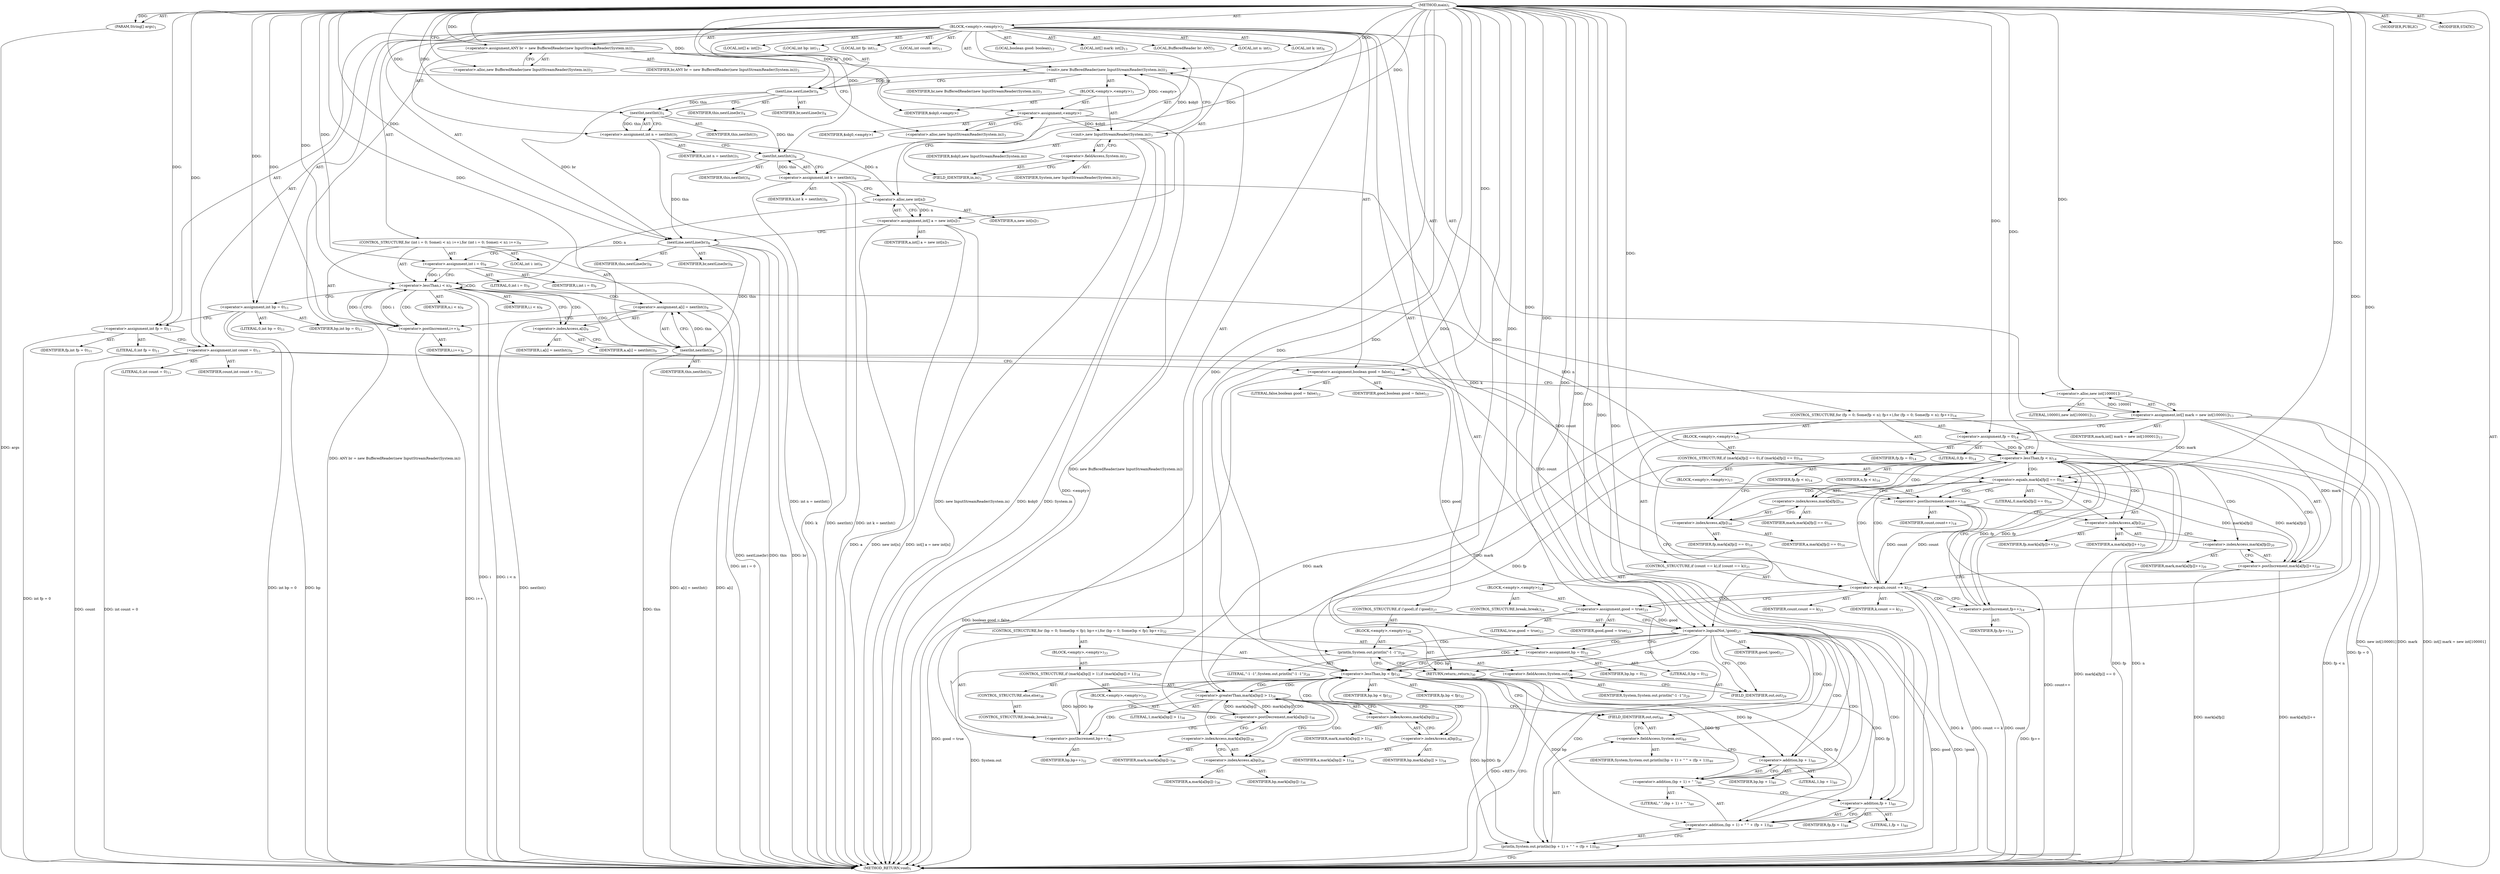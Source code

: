 digraph "main" {  
"19" [label = <(METHOD,main)<SUB>1</SUB>> ]
"20" [label = <(PARAM,String[] args)<SUB>1</SUB>> ]
"21" [label = <(BLOCK,&lt;empty&gt;,&lt;empty&gt;)<SUB>2</SUB>> ]
"4" [label = <(LOCAL,BufferedReader br: ANY)<SUB>3</SUB>> ]
"22" [label = <(&lt;operator&gt;.assignment,ANY br = new BufferedReader(new InputStreamReader(System.in)))<SUB>3</SUB>> ]
"23" [label = <(IDENTIFIER,br,ANY br = new BufferedReader(new InputStreamReader(System.in)))<SUB>3</SUB>> ]
"24" [label = <(&lt;operator&gt;.alloc,new BufferedReader(new InputStreamReader(System.in)))<SUB>3</SUB>> ]
"25" [label = <(&lt;init&gt;,new BufferedReader(new InputStreamReader(System.in)))<SUB>3</SUB>> ]
"3" [label = <(IDENTIFIER,br,new BufferedReader(new InputStreamReader(System.in)))<SUB>3</SUB>> ]
"26" [label = <(BLOCK,&lt;empty&gt;,&lt;empty&gt;)<SUB>3</SUB>> ]
"27" [label = <(&lt;operator&gt;.assignment,&lt;empty&gt;)> ]
"28" [label = <(IDENTIFIER,$obj0,&lt;empty&gt;)> ]
"29" [label = <(&lt;operator&gt;.alloc,new InputStreamReader(System.in))<SUB>3</SUB>> ]
"30" [label = <(&lt;init&gt;,new InputStreamReader(System.in))<SUB>3</SUB>> ]
"31" [label = <(IDENTIFIER,$obj0,new InputStreamReader(System.in))> ]
"32" [label = <(&lt;operator&gt;.fieldAccess,System.in)<SUB>3</SUB>> ]
"33" [label = <(IDENTIFIER,System,new InputStreamReader(System.in))<SUB>3</SUB>> ]
"34" [label = <(FIELD_IDENTIFIER,in,in)<SUB>3</SUB>> ]
"35" [label = <(IDENTIFIER,$obj0,&lt;empty&gt;)> ]
"36" [label = <(nextLine,nextLine(br))<SUB>4</SUB>> ]
"37" [label = <(IDENTIFIER,this,nextLine(br))<SUB>4</SUB>> ]
"38" [label = <(IDENTIFIER,br,nextLine(br))<SUB>4</SUB>> ]
"39" [label = <(LOCAL,int n: int)<SUB>5</SUB>> ]
"40" [label = <(&lt;operator&gt;.assignment,int n = nextInt())<SUB>5</SUB>> ]
"41" [label = <(IDENTIFIER,n,int n = nextInt())<SUB>5</SUB>> ]
"42" [label = <(nextInt,nextInt())<SUB>5</SUB>> ]
"43" [label = <(IDENTIFIER,this,nextInt())<SUB>5</SUB>> ]
"44" [label = <(LOCAL,int k: int)<SUB>6</SUB>> ]
"45" [label = <(&lt;operator&gt;.assignment,int k = nextInt())<SUB>6</SUB>> ]
"46" [label = <(IDENTIFIER,k,int k = nextInt())<SUB>6</SUB>> ]
"47" [label = <(nextInt,nextInt())<SUB>6</SUB>> ]
"48" [label = <(IDENTIFIER,this,nextInt())<SUB>6</SUB>> ]
"49" [label = <(LOCAL,int[] a: int[])<SUB>7</SUB>> ]
"50" [label = <(&lt;operator&gt;.assignment,int[] a = new int[n])<SUB>7</SUB>> ]
"51" [label = <(IDENTIFIER,a,int[] a = new int[n])<SUB>7</SUB>> ]
"52" [label = <(&lt;operator&gt;.alloc,new int[n])> ]
"53" [label = <(IDENTIFIER,n,new int[n])<SUB>7</SUB>> ]
"54" [label = <(nextLine,nextLine(br))<SUB>8</SUB>> ]
"55" [label = <(IDENTIFIER,this,nextLine(br))<SUB>8</SUB>> ]
"56" [label = <(IDENTIFIER,br,nextLine(br))<SUB>8</SUB>> ]
"57" [label = <(CONTROL_STRUCTURE,for (int i = 0; Some(i &lt; n); i++),for (int i = 0; Some(i &lt; n); i++))<SUB>9</SUB>> ]
"58" [label = <(LOCAL,int i: int)<SUB>9</SUB>> ]
"59" [label = <(&lt;operator&gt;.assignment,int i = 0)<SUB>9</SUB>> ]
"60" [label = <(IDENTIFIER,i,int i = 0)<SUB>9</SUB>> ]
"61" [label = <(LITERAL,0,int i = 0)<SUB>9</SUB>> ]
"62" [label = <(&lt;operator&gt;.lessThan,i &lt; n)<SUB>9</SUB>> ]
"63" [label = <(IDENTIFIER,i,i &lt; n)<SUB>9</SUB>> ]
"64" [label = <(IDENTIFIER,n,i &lt; n)<SUB>9</SUB>> ]
"65" [label = <(&lt;operator&gt;.postIncrement,i++)<SUB>9</SUB>> ]
"66" [label = <(IDENTIFIER,i,i++)<SUB>9</SUB>> ]
"67" [label = <(&lt;operator&gt;.assignment,a[i] = nextInt())<SUB>9</SUB>> ]
"68" [label = <(&lt;operator&gt;.indexAccess,a[i])<SUB>9</SUB>> ]
"69" [label = <(IDENTIFIER,a,a[i] = nextInt())<SUB>9</SUB>> ]
"70" [label = <(IDENTIFIER,i,a[i] = nextInt())<SUB>9</SUB>> ]
"71" [label = <(nextInt,nextInt())<SUB>9</SUB>> ]
"72" [label = <(IDENTIFIER,this,nextInt())<SUB>9</SUB>> ]
"73" [label = <(LOCAL,int bp: int)<SUB>11</SUB>> ]
"74" [label = <(LOCAL,int fp: int)<SUB>11</SUB>> ]
"75" [label = <(LOCAL,int count: int)<SUB>11</SUB>> ]
"76" [label = <(&lt;operator&gt;.assignment,int bp = 0)<SUB>11</SUB>> ]
"77" [label = <(IDENTIFIER,bp,int bp = 0)<SUB>11</SUB>> ]
"78" [label = <(LITERAL,0,int bp = 0)<SUB>11</SUB>> ]
"79" [label = <(&lt;operator&gt;.assignment,int fp = 0)<SUB>11</SUB>> ]
"80" [label = <(IDENTIFIER,fp,int fp = 0)<SUB>11</SUB>> ]
"81" [label = <(LITERAL,0,int fp = 0)<SUB>11</SUB>> ]
"82" [label = <(&lt;operator&gt;.assignment,int count = 0)<SUB>11</SUB>> ]
"83" [label = <(IDENTIFIER,count,int count = 0)<SUB>11</SUB>> ]
"84" [label = <(LITERAL,0,int count = 0)<SUB>11</SUB>> ]
"85" [label = <(LOCAL,boolean good: boolean)<SUB>12</SUB>> ]
"86" [label = <(&lt;operator&gt;.assignment,boolean good = false)<SUB>12</SUB>> ]
"87" [label = <(IDENTIFIER,good,boolean good = false)<SUB>12</SUB>> ]
"88" [label = <(LITERAL,false,boolean good = false)<SUB>12</SUB>> ]
"89" [label = <(LOCAL,int[] mark: int[])<SUB>13</SUB>> ]
"90" [label = <(&lt;operator&gt;.assignment,int[] mark = new int[100001])<SUB>13</SUB>> ]
"91" [label = <(IDENTIFIER,mark,int[] mark = new int[100001])<SUB>13</SUB>> ]
"92" [label = <(&lt;operator&gt;.alloc,new int[100001])> ]
"93" [label = <(LITERAL,100001,new int[100001])<SUB>13</SUB>> ]
"94" [label = <(CONTROL_STRUCTURE,for (fp = 0; Some(fp &lt; n); fp++),for (fp = 0; Some(fp &lt; n); fp++))<SUB>14</SUB>> ]
"95" [label = <(&lt;operator&gt;.assignment,fp = 0)<SUB>14</SUB>> ]
"96" [label = <(IDENTIFIER,fp,fp = 0)<SUB>14</SUB>> ]
"97" [label = <(LITERAL,0,fp = 0)<SUB>14</SUB>> ]
"98" [label = <(&lt;operator&gt;.lessThan,fp &lt; n)<SUB>14</SUB>> ]
"99" [label = <(IDENTIFIER,fp,fp &lt; n)<SUB>14</SUB>> ]
"100" [label = <(IDENTIFIER,n,fp &lt; n)<SUB>14</SUB>> ]
"101" [label = <(&lt;operator&gt;.postIncrement,fp++)<SUB>14</SUB>> ]
"102" [label = <(IDENTIFIER,fp,fp++)<SUB>14</SUB>> ]
"103" [label = <(BLOCK,&lt;empty&gt;,&lt;empty&gt;)<SUB>15</SUB>> ]
"104" [label = <(CONTROL_STRUCTURE,if (mark[a[fp]] == 0),if (mark[a[fp]] == 0))<SUB>16</SUB>> ]
"105" [label = <(&lt;operator&gt;.equals,mark[a[fp]] == 0)<SUB>16</SUB>> ]
"106" [label = <(&lt;operator&gt;.indexAccess,mark[a[fp]])<SUB>16</SUB>> ]
"107" [label = <(IDENTIFIER,mark,mark[a[fp]] == 0)<SUB>16</SUB>> ]
"108" [label = <(&lt;operator&gt;.indexAccess,a[fp])<SUB>16</SUB>> ]
"109" [label = <(IDENTIFIER,a,mark[a[fp]] == 0)<SUB>16</SUB>> ]
"110" [label = <(IDENTIFIER,fp,mark[a[fp]] == 0)<SUB>16</SUB>> ]
"111" [label = <(LITERAL,0,mark[a[fp]] == 0)<SUB>16</SUB>> ]
"112" [label = <(BLOCK,&lt;empty&gt;,&lt;empty&gt;)<SUB>17</SUB>> ]
"113" [label = <(&lt;operator&gt;.postIncrement,count++)<SUB>18</SUB>> ]
"114" [label = <(IDENTIFIER,count,count++)<SUB>18</SUB>> ]
"115" [label = <(&lt;operator&gt;.postIncrement,mark[a[fp]]++)<SUB>20</SUB>> ]
"116" [label = <(&lt;operator&gt;.indexAccess,mark[a[fp]])<SUB>20</SUB>> ]
"117" [label = <(IDENTIFIER,mark,mark[a[fp]]++)<SUB>20</SUB>> ]
"118" [label = <(&lt;operator&gt;.indexAccess,a[fp])<SUB>20</SUB>> ]
"119" [label = <(IDENTIFIER,a,mark[a[fp]]++)<SUB>20</SUB>> ]
"120" [label = <(IDENTIFIER,fp,mark[a[fp]]++)<SUB>20</SUB>> ]
"121" [label = <(CONTROL_STRUCTURE,if (count == k),if (count == k))<SUB>21</SUB>> ]
"122" [label = <(&lt;operator&gt;.equals,count == k)<SUB>21</SUB>> ]
"123" [label = <(IDENTIFIER,count,count == k)<SUB>21</SUB>> ]
"124" [label = <(IDENTIFIER,k,count == k)<SUB>21</SUB>> ]
"125" [label = <(BLOCK,&lt;empty&gt;,&lt;empty&gt;)<SUB>22</SUB>> ]
"126" [label = <(&lt;operator&gt;.assignment,good = true)<SUB>23</SUB>> ]
"127" [label = <(IDENTIFIER,good,good = true)<SUB>23</SUB>> ]
"128" [label = <(LITERAL,true,good = true)<SUB>23</SUB>> ]
"129" [label = <(CONTROL_STRUCTURE,break;,break;)<SUB>24</SUB>> ]
"130" [label = <(CONTROL_STRUCTURE,if (!good),if (!good))<SUB>27</SUB>> ]
"131" [label = <(&lt;operator&gt;.logicalNot,!good)<SUB>27</SUB>> ]
"132" [label = <(IDENTIFIER,good,!good)<SUB>27</SUB>> ]
"133" [label = <(BLOCK,&lt;empty&gt;,&lt;empty&gt;)<SUB>28</SUB>> ]
"134" [label = <(println,System.out.println(&quot;-1 -1&quot;))<SUB>29</SUB>> ]
"135" [label = <(&lt;operator&gt;.fieldAccess,System.out)<SUB>29</SUB>> ]
"136" [label = <(IDENTIFIER,System,System.out.println(&quot;-1 -1&quot;))<SUB>29</SUB>> ]
"137" [label = <(FIELD_IDENTIFIER,out,out)<SUB>29</SUB>> ]
"138" [label = <(LITERAL,&quot;-1 -1&quot;,System.out.println(&quot;-1 -1&quot;))<SUB>29</SUB>> ]
"139" [label = <(RETURN,return;,return;)<SUB>30</SUB>> ]
"140" [label = <(CONTROL_STRUCTURE,for (bp = 0; Some(bp &lt; fp); bp++),for (bp = 0; Some(bp &lt; fp); bp++))<SUB>32</SUB>> ]
"141" [label = <(&lt;operator&gt;.assignment,bp = 0)<SUB>32</SUB>> ]
"142" [label = <(IDENTIFIER,bp,bp = 0)<SUB>32</SUB>> ]
"143" [label = <(LITERAL,0,bp = 0)<SUB>32</SUB>> ]
"144" [label = <(&lt;operator&gt;.lessThan,bp &lt; fp)<SUB>32</SUB>> ]
"145" [label = <(IDENTIFIER,bp,bp &lt; fp)<SUB>32</SUB>> ]
"146" [label = <(IDENTIFIER,fp,bp &lt; fp)<SUB>32</SUB>> ]
"147" [label = <(&lt;operator&gt;.postIncrement,bp++)<SUB>32</SUB>> ]
"148" [label = <(IDENTIFIER,bp,bp++)<SUB>32</SUB>> ]
"149" [label = <(BLOCK,&lt;empty&gt;,&lt;empty&gt;)<SUB>33</SUB>> ]
"150" [label = <(CONTROL_STRUCTURE,if (mark[a[bp]] &gt; 1),if (mark[a[bp]] &gt; 1))<SUB>34</SUB>> ]
"151" [label = <(&lt;operator&gt;.greaterThan,mark[a[bp]] &gt; 1)<SUB>34</SUB>> ]
"152" [label = <(&lt;operator&gt;.indexAccess,mark[a[bp]])<SUB>34</SUB>> ]
"153" [label = <(IDENTIFIER,mark,mark[a[bp]] &gt; 1)<SUB>34</SUB>> ]
"154" [label = <(&lt;operator&gt;.indexAccess,a[bp])<SUB>34</SUB>> ]
"155" [label = <(IDENTIFIER,a,mark[a[bp]] &gt; 1)<SUB>34</SUB>> ]
"156" [label = <(IDENTIFIER,bp,mark[a[bp]] &gt; 1)<SUB>34</SUB>> ]
"157" [label = <(LITERAL,1,mark[a[bp]] &gt; 1)<SUB>34</SUB>> ]
"158" [label = <(BLOCK,&lt;empty&gt;,&lt;empty&gt;)<SUB>35</SUB>> ]
"159" [label = <(&lt;operator&gt;.postDecrement,mark[a[bp]]--)<SUB>36</SUB>> ]
"160" [label = <(&lt;operator&gt;.indexAccess,mark[a[bp]])<SUB>36</SUB>> ]
"161" [label = <(IDENTIFIER,mark,mark[a[bp]]--)<SUB>36</SUB>> ]
"162" [label = <(&lt;operator&gt;.indexAccess,a[bp])<SUB>36</SUB>> ]
"163" [label = <(IDENTIFIER,a,mark[a[bp]]--)<SUB>36</SUB>> ]
"164" [label = <(IDENTIFIER,bp,mark[a[bp]]--)<SUB>36</SUB>> ]
"165" [label = <(CONTROL_STRUCTURE,else,else)<SUB>38</SUB>> ]
"166" [label = <(CONTROL_STRUCTURE,break;,break;)<SUB>38</SUB>> ]
"167" [label = <(println,System.out.println((bp + 1) + &quot; &quot; + (fp + 1)))<SUB>40</SUB>> ]
"168" [label = <(&lt;operator&gt;.fieldAccess,System.out)<SUB>40</SUB>> ]
"169" [label = <(IDENTIFIER,System,System.out.println((bp + 1) + &quot; &quot; + (fp + 1)))<SUB>40</SUB>> ]
"170" [label = <(FIELD_IDENTIFIER,out,out)<SUB>40</SUB>> ]
"171" [label = <(&lt;operator&gt;.addition,(bp + 1) + &quot; &quot; + (fp + 1))<SUB>40</SUB>> ]
"172" [label = <(&lt;operator&gt;.addition,(bp + 1) + &quot; &quot;)<SUB>40</SUB>> ]
"173" [label = <(&lt;operator&gt;.addition,bp + 1)<SUB>40</SUB>> ]
"174" [label = <(IDENTIFIER,bp,bp + 1)<SUB>40</SUB>> ]
"175" [label = <(LITERAL,1,bp + 1)<SUB>40</SUB>> ]
"176" [label = <(LITERAL,&quot; &quot;,(bp + 1) + &quot; &quot;)<SUB>40</SUB>> ]
"177" [label = <(&lt;operator&gt;.addition,fp + 1)<SUB>40</SUB>> ]
"178" [label = <(IDENTIFIER,fp,fp + 1)<SUB>40</SUB>> ]
"179" [label = <(LITERAL,1,fp + 1)<SUB>40</SUB>> ]
"180" [label = <(MODIFIER,PUBLIC)> ]
"181" [label = <(MODIFIER,STATIC)> ]
"182" [label = <(METHOD_RETURN,void)<SUB>1</SUB>> ]
  "19" -> "20"  [ label = "AST: "] 
  "19" -> "21"  [ label = "AST: "] 
  "19" -> "180"  [ label = "AST: "] 
  "19" -> "181"  [ label = "AST: "] 
  "19" -> "182"  [ label = "AST: "] 
  "21" -> "4"  [ label = "AST: "] 
  "21" -> "22"  [ label = "AST: "] 
  "21" -> "25"  [ label = "AST: "] 
  "21" -> "36"  [ label = "AST: "] 
  "21" -> "39"  [ label = "AST: "] 
  "21" -> "40"  [ label = "AST: "] 
  "21" -> "44"  [ label = "AST: "] 
  "21" -> "45"  [ label = "AST: "] 
  "21" -> "49"  [ label = "AST: "] 
  "21" -> "50"  [ label = "AST: "] 
  "21" -> "54"  [ label = "AST: "] 
  "21" -> "57"  [ label = "AST: "] 
  "21" -> "73"  [ label = "AST: "] 
  "21" -> "74"  [ label = "AST: "] 
  "21" -> "75"  [ label = "AST: "] 
  "21" -> "76"  [ label = "AST: "] 
  "21" -> "79"  [ label = "AST: "] 
  "21" -> "82"  [ label = "AST: "] 
  "21" -> "85"  [ label = "AST: "] 
  "21" -> "86"  [ label = "AST: "] 
  "21" -> "89"  [ label = "AST: "] 
  "21" -> "90"  [ label = "AST: "] 
  "21" -> "94"  [ label = "AST: "] 
  "21" -> "130"  [ label = "AST: "] 
  "21" -> "140"  [ label = "AST: "] 
  "21" -> "167"  [ label = "AST: "] 
  "22" -> "23"  [ label = "AST: "] 
  "22" -> "24"  [ label = "AST: "] 
  "25" -> "3"  [ label = "AST: "] 
  "25" -> "26"  [ label = "AST: "] 
  "26" -> "27"  [ label = "AST: "] 
  "26" -> "30"  [ label = "AST: "] 
  "26" -> "35"  [ label = "AST: "] 
  "27" -> "28"  [ label = "AST: "] 
  "27" -> "29"  [ label = "AST: "] 
  "30" -> "31"  [ label = "AST: "] 
  "30" -> "32"  [ label = "AST: "] 
  "32" -> "33"  [ label = "AST: "] 
  "32" -> "34"  [ label = "AST: "] 
  "36" -> "37"  [ label = "AST: "] 
  "36" -> "38"  [ label = "AST: "] 
  "40" -> "41"  [ label = "AST: "] 
  "40" -> "42"  [ label = "AST: "] 
  "42" -> "43"  [ label = "AST: "] 
  "45" -> "46"  [ label = "AST: "] 
  "45" -> "47"  [ label = "AST: "] 
  "47" -> "48"  [ label = "AST: "] 
  "50" -> "51"  [ label = "AST: "] 
  "50" -> "52"  [ label = "AST: "] 
  "52" -> "53"  [ label = "AST: "] 
  "54" -> "55"  [ label = "AST: "] 
  "54" -> "56"  [ label = "AST: "] 
  "57" -> "58"  [ label = "AST: "] 
  "57" -> "59"  [ label = "AST: "] 
  "57" -> "62"  [ label = "AST: "] 
  "57" -> "65"  [ label = "AST: "] 
  "57" -> "67"  [ label = "AST: "] 
  "59" -> "60"  [ label = "AST: "] 
  "59" -> "61"  [ label = "AST: "] 
  "62" -> "63"  [ label = "AST: "] 
  "62" -> "64"  [ label = "AST: "] 
  "65" -> "66"  [ label = "AST: "] 
  "67" -> "68"  [ label = "AST: "] 
  "67" -> "71"  [ label = "AST: "] 
  "68" -> "69"  [ label = "AST: "] 
  "68" -> "70"  [ label = "AST: "] 
  "71" -> "72"  [ label = "AST: "] 
  "76" -> "77"  [ label = "AST: "] 
  "76" -> "78"  [ label = "AST: "] 
  "79" -> "80"  [ label = "AST: "] 
  "79" -> "81"  [ label = "AST: "] 
  "82" -> "83"  [ label = "AST: "] 
  "82" -> "84"  [ label = "AST: "] 
  "86" -> "87"  [ label = "AST: "] 
  "86" -> "88"  [ label = "AST: "] 
  "90" -> "91"  [ label = "AST: "] 
  "90" -> "92"  [ label = "AST: "] 
  "92" -> "93"  [ label = "AST: "] 
  "94" -> "95"  [ label = "AST: "] 
  "94" -> "98"  [ label = "AST: "] 
  "94" -> "101"  [ label = "AST: "] 
  "94" -> "103"  [ label = "AST: "] 
  "95" -> "96"  [ label = "AST: "] 
  "95" -> "97"  [ label = "AST: "] 
  "98" -> "99"  [ label = "AST: "] 
  "98" -> "100"  [ label = "AST: "] 
  "101" -> "102"  [ label = "AST: "] 
  "103" -> "104"  [ label = "AST: "] 
  "103" -> "115"  [ label = "AST: "] 
  "103" -> "121"  [ label = "AST: "] 
  "104" -> "105"  [ label = "AST: "] 
  "104" -> "112"  [ label = "AST: "] 
  "105" -> "106"  [ label = "AST: "] 
  "105" -> "111"  [ label = "AST: "] 
  "106" -> "107"  [ label = "AST: "] 
  "106" -> "108"  [ label = "AST: "] 
  "108" -> "109"  [ label = "AST: "] 
  "108" -> "110"  [ label = "AST: "] 
  "112" -> "113"  [ label = "AST: "] 
  "113" -> "114"  [ label = "AST: "] 
  "115" -> "116"  [ label = "AST: "] 
  "116" -> "117"  [ label = "AST: "] 
  "116" -> "118"  [ label = "AST: "] 
  "118" -> "119"  [ label = "AST: "] 
  "118" -> "120"  [ label = "AST: "] 
  "121" -> "122"  [ label = "AST: "] 
  "121" -> "125"  [ label = "AST: "] 
  "122" -> "123"  [ label = "AST: "] 
  "122" -> "124"  [ label = "AST: "] 
  "125" -> "126"  [ label = "AST: "] 
  "125" -> "129"  [ label = "AST: "] 
  "126" -> "127"  [ label = "AST: "] 
  "126" -> "128"  [ label = "AST: "] 
  "130" -> "131"  [ label = "AST: "] 
  "130" -> "133"  [ label = "AST: "] 
  "131" -> "132"  [ label = "AST: "] 
  "133" -> "134"  [ label = "AST: "] 
  "133" -> "139"  [ label = "AST: "] 
  "134" -> "135"  [ label = "AST: "] 
  "134" -> "138"  [ label = "AST: "] 
  "135" -> "136"  [ label = "AST: "] 
  "135" -> "137"  [ label = "AST: "] 
  "140" -> "141"  [ label = "AST: "] 
  "140" -> "144"  [ label = "AST: "] 
  "140" -> "147"  [ label = "AST: "] 
  "140" -> "149"  [ label = "AST: "] 
  "141" -> "142"  [ label = "AST: "] 
  "141" -> "143"  [ label = "AST: "] 
  "144" -> "145"  [ label = "AST: "] 
  "144" -> "146"  [ label = "AST: "] 
  "147" -> "148"  [ label = "AST: "] 
  "149" -> "150"  [ label = "AST: "] 
  "150" -> "151"  [ label = "AST: "] 
  "150" -> "158"  [ label = "AST: "] 
  "150" -> "165"  [ label = "AST: "] 
  "151" -> "152"  [ label = "AST: "] 
  "151" -> "157"  [ label = "AST: "] 
  "152" -> "153"  [ label = "AST: "] 
  "152" -> "154"  [ label = "AST: "] 
  "154" -> "155"  [ label = "AST: "] 
  "154" -> "156"  [ label = "AST: "] 
  "158" -> "159"  [ label = "AST: "] 
  "159" -> "160"  [ label = "AST: "] 
  "160" -> "161"  [ label = "AST: "] 
  "160" -> "162"  [ label = "AST: "] 
  "162" -> "163"  [ label = "AST: "] 
  "162" -> "164"  [ label = "AST: "] 
  "165" -> "166"  [ label = "AST: "] 
  "167" -> "168"  [ label = "AST: "] 
  "167" -> "171"  [ label = "AST: "] 
  "168" -> "169"  [ label = "AST: "] 
  "168" -> "170"  [ label = "AST: "] 
  "171" -> "172"  [ label = "AST: "] 
  "171" -> "177"  [ label = "AST: "] 
  "172" -> "173"  [ label = "AST: "] 
  "172" -> "176"  [ label = "AST: "] 
  "173" -> "174"  [ label = "AST: "] 
  "173" -> "175"  [ label = "AST: "] 
  "177" -> "178"  [ label = "AST: "] 
  "177" -> "179"  [ label = "AST: "] 
  "22" -> "29"  [ label = "CFG: "] 
  "25" -> "36"  [ label = "CFG: "] 
  "36" -> "42"  [ label = "CFG: "] 
  "40" -> "47"  [ label = "CFG: "] 
  "45" -> "52"  [ label = "CFG: "] 
  "50" -> "54"  [ label = "CFG: "] 
  "54" -> "59"  [ label = "CFG: "] 
  "76" -> "79"  [ label = "CFG: "] 
  "79" -> "82"  [ label = "CFG: "] 
  "82" -> "86"  [ label = "CFG: "] 
  "86" -> "92"  [ label = "CFG: "] 
  "90" -> "95"  [ label = "CFG: "] 
  "167" -> "182"  [ label = "CFG: "] 
  "24" -> "22"  [ label = "CFG: "] 
  "42" -> "40"  [ label = "CFG: "] 
  "47" -> "45"  [ label = "CFG: "] 
  "52" -> "50"  [ label = "CFG: "] 
  "59" -> "62"  [ label = "CFG: "] 
  "62" -> "68"  [ label = "CFG: "] 
  "62" -> "76"  [ label = "CFG: "] 
  "65" -> "62"  [ label = "CFG: "] 
  "67" -> "65"  [ label = "CFG: "] 
  "92" -> "90"  [ label = "CFG: "] 
  "95" -> "98"  [ label = "CFG: "] 
  "98" -> "108"  [ label = "CFG: "] 
  "98" -> "131"  [ label = "CFG: "] 
  "101" -> "98"  [ label = "CFG: "] 
  "131" -> "137"  [ label = "CFG: "] 
  "131" -> "141"  [ label = "CFG: "] 
  "141" -> "144"  [ label = "CFG: "] 
  "144" -> "154"  [ label = "CFG: "] 
  "144" -> "170"  [ label = "CFG: "] 
  "147" -> "144"  [ label = "CFG: "] 
  "168" -> "173"  [ label = "CFG: "] 
  "171" -> "167"  [ label = "CFG: "] 
  "27" -> "34"  [ label = "CFG: "] 
  "30" -> "25"  [ label = "CFG: "] 
  "68" -> "71"  [ label = "CFG: "] 
  "71" -> "67"  [ label = "CFG: "] 
  "115" -> "122"  [ label = "CFG: "] 
  "134" -> "139"  [ label = "CFG: "] 
  "139" -> "182"  [ label = "CFG: "] 
  "170" -> "168"  [ label = "CFG: "] 
  "172" -> "177"  [ label = "CFG: "] 
  "177" -> "171"  [ label = "CFG: "] 
  "29" -> "27"  [ label = "CFG: "] 
  "32" -> "30"  [ label = "CFG: "] 
  "105" -> "113"  [ label = "CFG: "] 
  "105" -> "118"  [ label = "CFG: "] 
  "116" -> "115"  [ label = "CFG: "] 
  "122" -> "126"  [ label = "CFG: "] 
  "122" -> "101"  [ label = "CFG: "] 
  "135" -> "134"  [ label = "CFG: "] 
  "151" -> "162"  [ label = "CFG: "] 
  "151" -> "170"  [ label = "CFG: "] 
  "173" -> "172"  [ label = "CFG: "] 
  "34" -> "32"  [ label = "CFG: "] 
  "106" -> "105"  [ label = "CFG: "] 
  "113" -> "118"  [ label = "CFG: "] 
  "118" -> "116"  [ label = "CFG: "] 
  "126" -> "131"  [ label = "CFG: "] 
  "137" -> "135"  [ label = "CFG: "] 
  "152" -> "151"  [ label = "CFG: "] 
  "159" -> "147"  [ label = "CFG: "] 
  "108" -> "106"  [ label = "CFG: "] 
  "154" -> "152"  [ label = "CFG: "] 
  "160" -> "159"  [ label = "CFG: "] 
  "162" -> "160"  [ label = "CFG: "] 
  "19" -> "24"  [ label = "CFG: "] 
  "139" -> "182"  [ label = "DDG: &lt;RET&gt;"] 
  "20" -> "182"  [ label = "DDG: args"] 
  "22" -> "182"  [ label = "DDG: ANY br = new BufferedReader(new InputStreamReader(System.in))"] 
  "27" -> "182"  [ label = "DDG: &lt;empty&gt;"] 
  "30" -> "182"  [ label = "DDG: $obj0"] 
  "30" -> "182"  [ label = "DDG: System.in"] 
  "30" -> "182"  [ label = "DDG: new InputStreamReader(System.in)"] 
  "25" -> "182"  [ label = "DDG: new BufferedReader(new InputStreamReader(System.in))"] 
  "40" -> "182"  [ label = "DDG: int n = nextInt()"] 
  "45" -> "182"  [ label = "DDG: k"] 
  "45" -> "182"  [ label = "DDG: nextInt()"] 
  "45" -> "182"  [ label = "DDG: int k = nextInt()"] 
  "50" -> "182"  [ label = "DDG: a"] 
  "50" -> "182"  [ label = "DDG: new int[n]"] 
  "50" -> "182"  [ label = "DDG: int[] a = new int[n]"] 
  "54" -> "182"  [ label = "DDG: this"] 
  "54" -> "182"  [ label = "DDG: br"] 
  "54" -> "182"  [ label = "DDG: nextLine(br)"] 
  "59" -> "182"  [ label = "DDG: int i = 0"] 
  "62" -> "182"  [ label = "DDG: i"] 
  "62" -> "182"  [ label = "DDG: i &lt; n"] 
  "76" -> "182"  [ label = "DDG: bp"] 
  "76" -> "182"  [ label = "DDG: int bp = 0"] 
  "79" -> "182"  [ label = "DDG: int fp = 0"] 
  "82" -> "182"  [ label = "DDG: count"] 
  "82" -> "182"  [ label = "DDG: int count = 0"] 
  "86" -> "182"  [ label = "DDG: boolean good = false"] 
  "90" -> "182"  [ label = "DDG: mark"] 
  "90" -> "182"  [ label = "DDG: new int[100001]"] 
  "90" -> "182"  [ label = "DDG: int[] mark = new int[100001]"] 
  "95" -> "182"  [ label = "DDG: fp = 0"] 
  "98" -> "182"  [ label = "DDG: fp"] 
  "98" -> "182"  [ label = "DDG: n"] 
  "98" -> "182"  [ label = "DDG: fp &lt; n"] 
  "105" -> "182"  [ label = "DDG: mark[a[fp]] == 0"] 
  "113" -> "182"  [ label = "DDG: count++"] 
  "115" -> "182"  [ label = "DDG: mark[a[fp]]"] 
  "115" -> "182"  [ label = "DDG: mark[a[fp]]++"] 
  "122" -> "182"  [ label = "DDG: count"] 
  "122" -> "182"  [ label = "DDG: k"] 
  "122" -> "182"  [ label = "DDG: count == k"] 
  "101" -> "182"  [ label = "DDG: fp++"] 
  "126" -> "182"  [ label = "DDG: good = true"] 
  "131" -> "182"  [ label = "DDG: good"] 
  "131" -> "182"  [ label = "DDG: !good"] 
  "134" -> "182"  [ label = "DDG: System.out"] 
  "67" -> "182"  [ label = "DDG: a[i]"] 
  "71" -> "182"  [ label = "DDG: this"] 
  "67" -> "182"  [ label = "DDG: nextInt()"] 
  "67" -> "182"  [ label = "DDG: a[i] = nextInt()"] 
  "65" -> "182"  [ label = "DDG: i++"] 
  "19" -> "20"  [ label = "DDG: "] 
  "19" -> "22"  [ label = "DDG: "] 
  "42" -> "40"  [ label = "DDG: this"] 
  "47" -> "45"  [ label = "DDG: this"] 
  "52" -> "50"  [ label = "DDG: n"] 
  "19" -> "76"  [ label = "DDG: "] 
  "19" -> "79"  [ label = "DDG: "] 
  "19" -> "82"  [ label = "DDG: "] 
  "19" -> "86"  [ label = "DDG: "] 
  "92" -> "90"  [ label = "DDG: 100001"] 
  "22" -> "25"  [ label = "DDG: br"] 
  "19" -> "25"  [ label = "DDG: "] 
  "27" -> "25"  [ label = "DDG: &lt;empty&gt;"] 
  "30" -> "25"  [ label = "DDG: $obj0"] 
  "19" -> "36"  [ label = "DDG: "] 
  "25" -> "36"  [ label = "DDG: br"] 
  "47" -> "54"  [ label = "DDG: this"] 
  "19" -> "54"  [ label = "DDG: "] 
  "36" -> "54"  [ label = "DDG: br"] 
  "19" -> "59"  [ label = "DDG: "] 
  "71" -> "67"  [ label = "DDG: this"] 
  "19" -> "95"  [ label = "DDG: "] 
  "19" -> "141"  [ label = "DDG: "] 
  "144" -> "167"  [ label = "DDG: bp"] 
  "19" -> "167"  [ label = "DDG: "] 
  "144" -> "167"  [ label = "DDG: fp"] 
  "19" -> "27"  [ label = "DDG: "] 
  "19" -> "35"  [ label = "DDG: "] 
  "36" -> "42"  [ label = "DDG: this"] 
  "19" -> "42"  [ label = "DDG: "] 
  "42" -> "47"  [ label = "DDG: this"] 
  "19" -> "47"  [ label = "DDG: "] 
  "40" -> "52"  [ label = "DDG: n"] 
  "19" -> "52"  [ label = "DDG: "] 
  "59" -> "62"  [ label = "DDG: i"] 
  "65" -> "62"  [ label = "DDG: i"] 
  "19" -> "62"  [ label = "DDG: "] 
  "52" -> "62"  [ label = "DDG: n"] 
  "62" -> "65"  [ label = "DDG: i"] 
  "19" -> "65"  [ label = "DDG: "] 
  "19" -> "92"  [ label = "DDG: "] 
  "95" -> "98"  [ label = "DDG: fp"] 
  "101" -> "98"  [ label = "DDG: fp"] 
  "19" -> "98"  [ label = "DDG: "] 
  "62" -> "98"  [ label = "DDG: n"] 
  "98" -> "101"  [ label = "DDG: fp"] 
  "19" -> "101"  [ label = "DDG: "] 
  "86" -> "131"  [ label = "DDG: good"] 
  "126" -> "131"  [ label = "DDG: good"] 
  "19" -> "131"  [ label = "DDG: "] 
  "19" -> "139"  [ label = "DDG: "] 
  "141" -> "144"  [ label = "DDG: bp"] 
  "147" -> "144"  [ label = "DDG: bp"] 
  "19" -> "144"  [ label = "DDG: "] 
  "98" -> "144"  [ label = "DDG: fp"] 
  "144" -> "147"  [ label = "DDG: bp"] 
  "19" -> "147"  [ label = "DDG: "] 
  "144" -> "171"  [ label = "DDG: bp"] 
  "19" -> "171"  [ label = "DDG: "] 
  "144" -> "171"  [ label = "DDG: fp"] 
  "27" -> "30"  [ label = "DDG: $obj0"] 
  "19" -> "30"  [ label = "DDG: "] 
  "54" -> "71"  [ label = "DDG: this"] 
  "19" -> "71"  [ label = "DDG: "] 
  "90" -> "115"  [ label = "DDG: mark"] 
  "105" -> "115"  [ label = "DDG: mark[a[fp]]"] 
  "19" -> "134"  [ label = "DDG: "] 
  "144" -> "172"  [ label = "DDG: bp"] 
  "19" -> "172"  [ label = "DDG: "] 
  "144" -> "177"  [ label = "DDG: fp"] 
  "19" -> "177"  [ label = "DDG: "] 
  "90" -> "105"  [ label = "DDG: mark"] 
  "115" -> "105"  [ label = "DDG: mark[a[fp]]"] 
  "19" -> "105"  [ label = "DDG: "] 
  "82" -> "122"  [ label = "DDG: count"] 
  "113" -> "122"  [ label = "DDG: count"] 
  "19" -> "122"  [ label = "DDG: "] 
  "45" -> "122"  [ label = "DDG: k"] 
  "19" -> "126"  [ label = "DDG: "] 
  "90" -> "151"  [ label = "DDG: mark"] 
  "159" -> "151"  [ label = "DDG: mark[a[bp]]"] 
  "19" -> "151"  [ label = "DDG: "] 
  "144" -> "173"  [ label = "DDG: bp"] 
  "19" -> "173"  [ label = "DDG: "] 
  "82" -> "113"  [ label = "DDG: count"] 
  "122" -> "113"  [ label = "DDG: count"] 
  "19" -> "113"  [ label = "DDG: "] 
  "90" -> "159"  [ label = "DDG: mark"] 
  "151" -> "159"  [ label = "DDG: mark[a[bp]]"] 
  "62" -> "68"  [ label = "CDG: "] 
  "62" -> "67"  [ label = "CDG: "] 
  "62" -> "65"  [ label = "CDG: "] 
  "62" -> "71"  [ label = "CDG: "] 
  "62" -> "62"  [ label = "CDG: "] 
  "98" -> "115"  [ label = "CDG: "] 
  "98" -> "116"  [ label = "CDG: "] 
  "98" -> "122"  [ label = "CDG: "] 
  "98" -> "106"  [ label = "CDG: "] 
  "98" -> "105"  [ label = "CDG: "] 
  "98" -> "118"  [ label = "CDG: "] 
  "98" -> "108"  [ label = "CDG: "] 
  "131" -> "141"  [ label = "CDG: "] 
  "131" -> "167"  [ label = "CDG: "] 
  "131" -> "168"  [ label = "CDG: "] 
  "131" -> "170"  [ label = "CDG: "] 
  "131" -> "144"  [ label = "CDG: "] 
  "131" -> "134"  [ label = "CDG: "] 
  "131" -> "173"  [ label = "CDG: "] 
  "131" -> "137"  [ label = "CDG: "] 
  "131" -> "177"  [ label = "CDG: "] 
  "131" -> "135"  [ label = "CDG: "] 
  "131" -> "139"  [ label = "CDG: "] 
  "131" -> "171"  [ label = "CDG: "] 
  "131" -> "172"  [ label = "CDG: "] 
  "144" -> "154"  [ label = "CDG: "] 
  "144" -> "151"  [ label = "CDG: "] 
  "144" -> "152"  [ label = "CDG: "] 
  "105" -> "113"  [ label = "CDG: "] 
  "122" -> "98"  [ label = "CDG: "] 
  "122" -> "101"  [ label = "CDG: "] 
  "122" -> "126"  [ label = "CDG: "] 
  "151" -> "160"  [ label = "CDG: "] 
  "151" -> "162"  [ label = "CDG: "] 
  "151" -> "159"  [ label = "CDG: "] 
  "151" -> "144"  [ label = "CDG: "] 
  "151" -> "147"  [ label = "CDG: "] 
}
